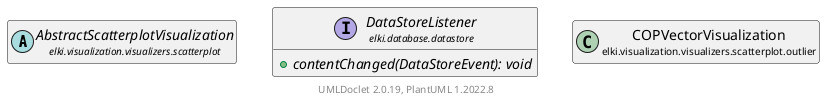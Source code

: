 @startuml
    remove .*\.(Instance|Par|Parameterizer|Factory)$
    set namespaceSeparator none
    hide empty fields
    hide empty methods

    class "<size:14>COPVectorVisualization.Instance\n<size:10>elki.visualization.visualizers.scatterplot.outlier" as elki.visualization.visualizers.scatterplot.outlier.COPVectorVisualization.Instance [[COPVectorVisualization.Instance.html]] {
        {static} +VEC: String
        #result: Relation<double[]>
        +Instance(VisualizerContext, VisualizationTask, VisualizationPlot, double, double, Projection)
        +fullRedraw(): void
        -setupCSS(SVGPlot): void
    }

    abstract class "<size:14>AbstractScatterplotVisualization\n<size:10>elki.visualization.visualizers.scatterplot" as elki.visualization.visualizers.scatterplot.AbstractScatterplotVisualization [[../AbstractScatterplotVisualization.html]]
    interface "<size:14>DataStoreListener\n<size:10>elki.database.datastore" as elki.database.datastore.DataStoreListener [[../../../../database/datastore/DataStoreListener.html]] {
        {abstract} +contentChanged(DataStoreEvent): void
    }
    class "<size:14>COPVectorVisualization\n<size:10>elki.visualization.visualizers.scatterplot.outlier" as elki.visualization.visualizers.scatterplot.outlier.COPVectorVisualization [[COPVectorVisualization.html]]

    elki.visualization.visualizers.scatterplot.AbstractScatterplotVisualization <|-- elki.visualization.visualizers.scatterplot.outlier.COPVectorVisualization.Instance
    elki.database.datastore.DataStoreListener <|.. elki.visualization.visualizers.scatterplot.outlier.COPVectorVisualization.Instance
    elki.visualization.visualizers.scatterplot.outlier.COPVectorVisualization +-- elki.visualization.visualizers.scatterplot.outlier.COPVectorVisualization.Instance

    center footer UMLDoclet 2.0.19, PlantUML 1.2022.8
@enduml
